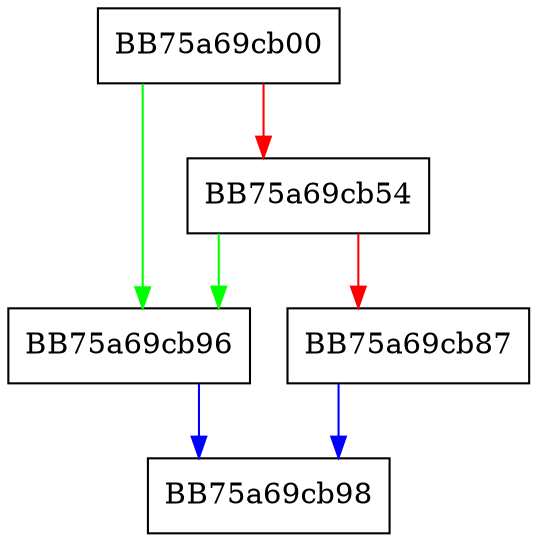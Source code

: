 digraph createProxyMethod {
  node [shape="box"];
  graph [splines=ortho];
  BB75a69cb00 -> BB75a69cb96 [color="green"];
  BB75a69cb00 -> BB75a69cb54 [color="red"];
  BB75a69cb54 -> BB75a69cb96 [color="green"];
  BB75a69cb54 -> BB75a69cb87 [color="red"];
  BB75a69cb87 -> BB75a69cb98 [color="blue"];
  BB75a69cb96 -> BB75a69cb98 [color="blue"];
}